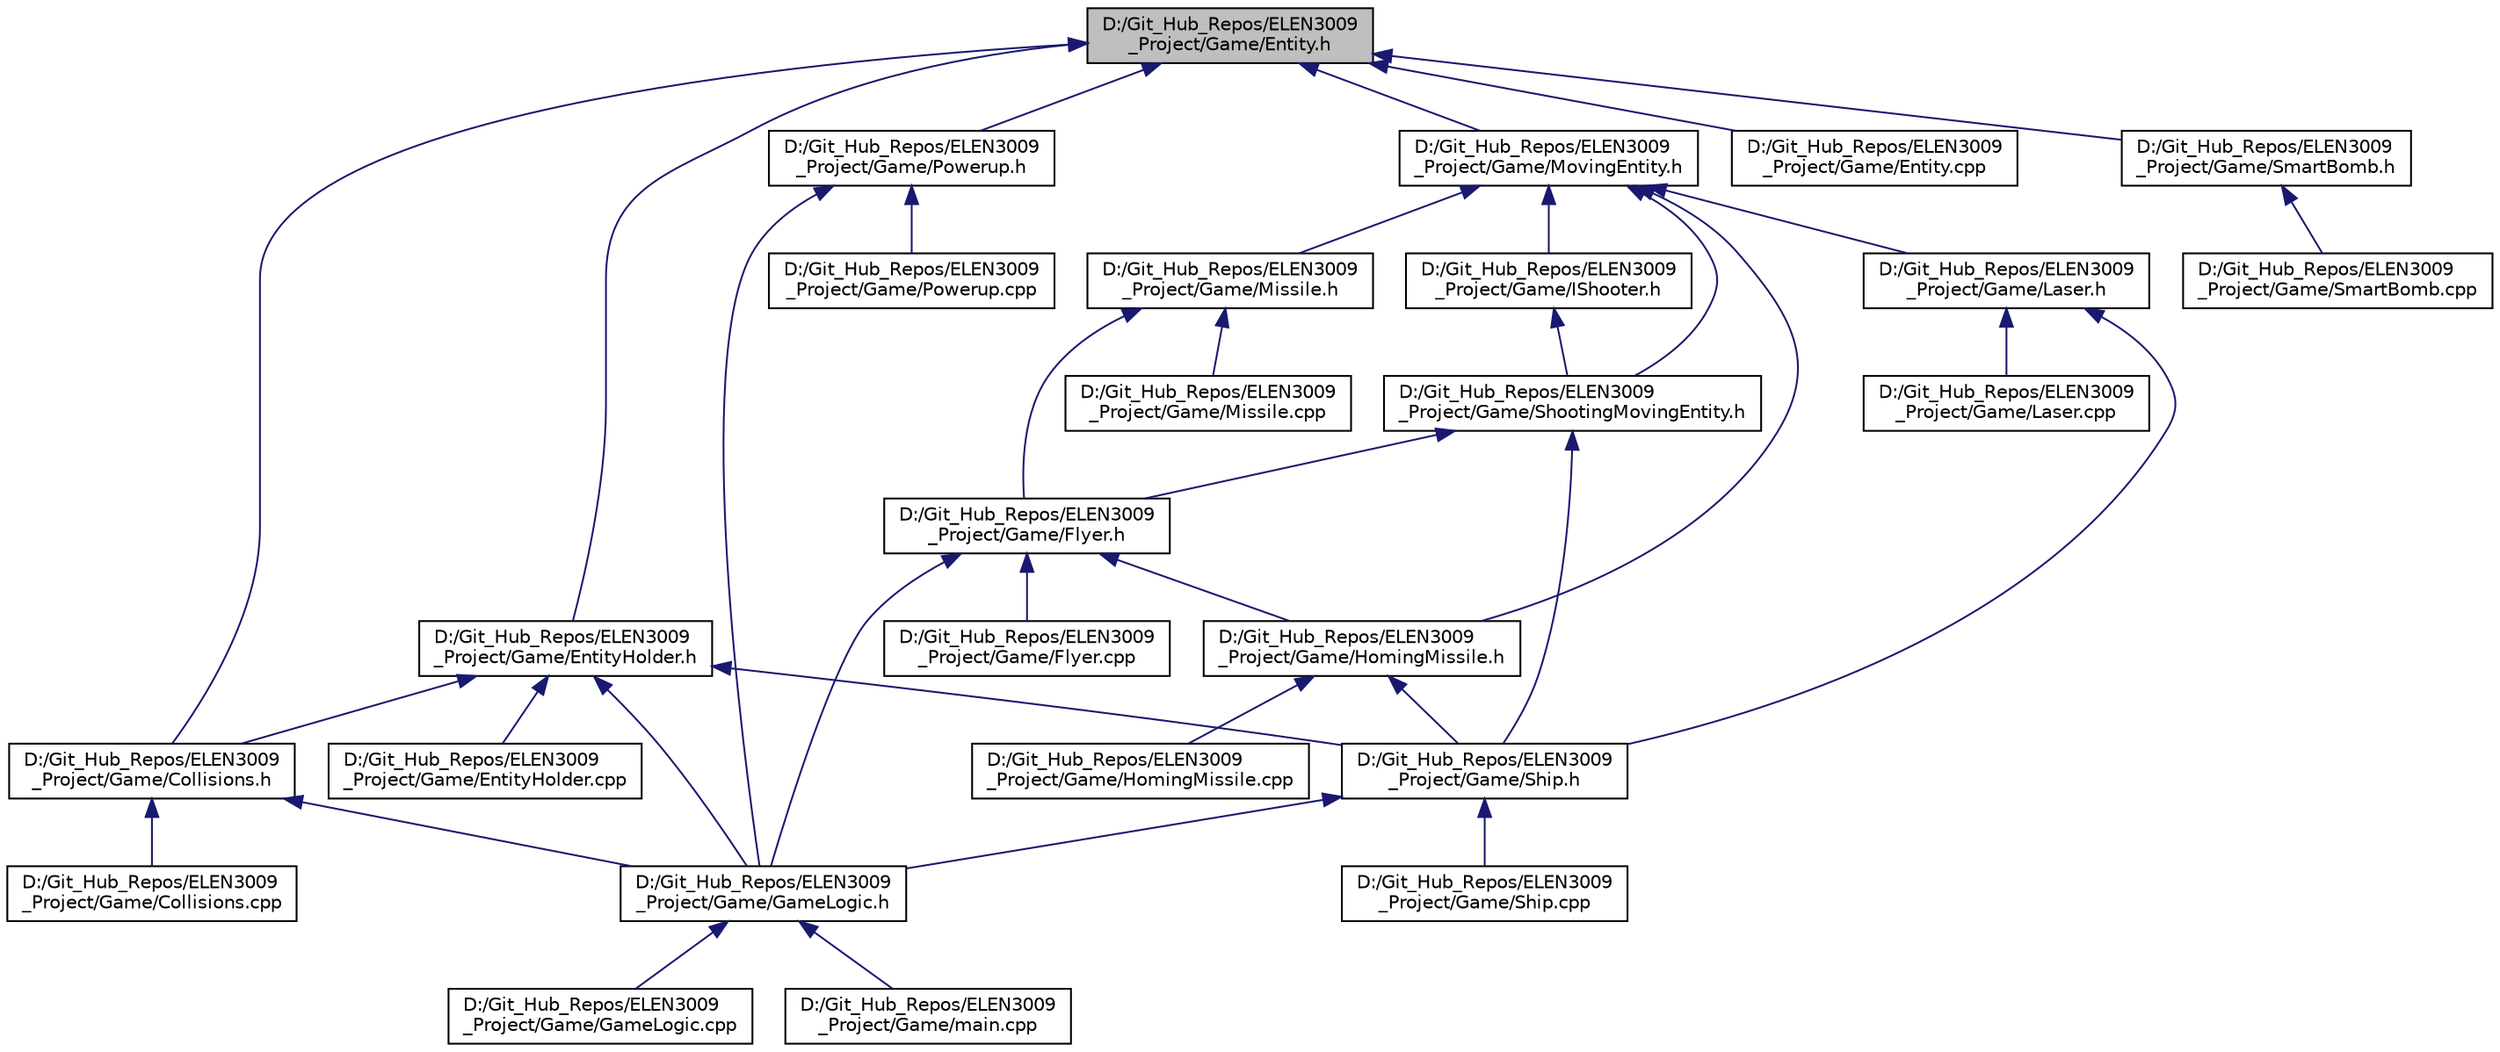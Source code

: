 digraph "D:/Git_Hub_Repos/ELEN3009_Project/Game/Entity.h"
{
  edge [fontname="Helvetica",fontsize="10",labelfontname="Helvetica",labelfontsize="10"];
  node [fontname="Helvetica",fontsize="10",shape=record];
  Node1 [label="D:/Git_Hub_Repos/ELEN3009\l_Project/Game/Entity.h",height=0.2,width=0.4,color="black", fillcolor="grey75", style="filled", fontcolor="black"];
  Node1 -> Node2 [dir="back",color="midnightblue",fontsize="10",style="solid",fontname="Helvetica"];
  Node2 [label="D:/Git_Hub_Repos/ELEN3009\l_Project/Game/Collisions.h",height=0.2,width=0.4,color="black", fillcolor="white", style="filled",URL="$Collisions_8h.html"];
  Node2 -> Node3 [dir="back",color="midnightblue",fontsize="10",style="solid",fontname="Helvetica"];
  Node3 [label="D:/Git_Hub_Repos/ELEN3009\l_Project/Game/Collisions.cpp",height=0.2,width=0.4,color="black", fillcolor="white", style="filled",URL="$Collisions_8cpp.html"];
  Node2 -> Node4 [dir="back",color="midnightblue",fontsize="10",style="solid",fontname="Helvetica"];
  Node4 [label="D:/Git_Hub_Repos/ELEN3009\l_Project/Game/GameLogic.h",height=0.2,width=0.4,color="black", fillcolor="white", style="filled",URL="$GameLogic_8h.html"];
  Node4 -> Node5 [dir="back",color="midnightblue",fontsize="10",style="solid",fontname="Helvetica"];
  Node5 [label="D:/Git_Hub_Repos/ELEN3009\l_Project/Game/GameLogic.cpp",height=0.2,width=0.4,color="black", fillcolor="white", style="filled",URL="$GameLogic_8cpp.html"];
  Node4 -> Node6 [dir="back",color="midnightblue",fontsize="10",style="solid",fontname="Helvetica"];
  Node6 [label="D:/Git_Hub_Repos/ELEN3009\l_Project/Game/main.cpp",height=0.2,width=0.4,color="black", fillcolor="white", style="filled",URL="$main_8cpp.html"];
  Node1 -> Node7 [dir="back",color="midnightblue",fontsize="10",style="solid",fontname="Helvetica"];
  Node7 [label="D:/Git_Hub_Repos/ELEN3009\l_Project/Game/EntityHolder.h",height=0.2,width=0.4,color="black", fillcolor="white", style="filled",URL="$EntityHolder_8h.html"];
  Node7 -> Node2 [dir="back",color="midnightblue",fontsize="10",style="solid",fontname="Helvetica"];
  Node7 -> Node8 [dir="back",color="midnightblue",fontsize="10",style="solid",fontname="Helvetica"];
  Node8 [label="D:/Git_Hub_Repos/ELEN3009\l_Project/Game/EntityHolder.cpp",height=0.2,width=0.4,color="black", fillcolor="white", style="filled",URL="$EntityHolder_8cpp.html"];
  Node7 -> Node9 [dir="back",color="midnightblue",fontsize="10",style="solid",fontname="Helvetica"];
  Node9 [label="D:/Git_Hub_Repos/ELEN3009\l_Project/Game/Ship.h",height=0.2,width=0.4,color="black", fillcolor="white", style="filled",URL="$Ship_8h.html"];
  Node9 -> Node4 [dir="back",color="midnightblue",fontsize="10",style="solid",fontname="Helvetica"];
  Node9 -> Node10 [dir="back",color="midnightblue",fontsize="10",style="solid",fontname="Helvetica"];
  Node10 [label="D:/Git_Hub_Repos/ELEN3009\l_Project/Game/Ship.cpp",height=0.2,width=0.4,color="black", fillcolor="white", style="filled",URL="$Ship_8cpp.html"];
  Node7 -> Node4 [dir="back",color="midnightblue",fontsize="10",style="solid",fontname="Helvetica"];
  Node1 -> Node11 [dir="back",color="midnightblue",fontsize="10",style="solid",fontname="Helvetica"];
  Node11 [label="D:/Git_Hub_Repos/ELEN3009\l_Project/Game/Entity.cpp",height=0.2,width=0.4,color="black", fillcolor="white", style="filled",URL="$Entity_8cpp.html"];
  Node1 -> Node12 [dir="back",color="midnightblue",fontsize="10",style="solid",fontname="Helvetica"];
  Node12 [label="D:/Git_Hub_Repos/ELEN3009\l_Project/Game/MovingEntity.h",height=0.2,width=0.4,color="black", fillcolor="white", style="filled",URL="$MovingEntity_8h.html"];
  Node12 -> Node13 [dir="back",color="midnightblue",fontsize="10",style="solid",fontname="Helvetica"];
  Node13 [label="D:/Git_Hub_Repos/ELEN3009\l_Project/Game/IShooter.h",height=0.2,width=0.4,color="black", fillcolor="white", style="filled",URL="$IShooter_8h.html"];
  Node13 -> Node14 [dir="back",color="midnightblue",fontsize="10",style="solid",fontname="Helvetica"];
  Node14 [label="D:/Git_Hub_Repos/ELEN3009\l_Project/Game/ShootingMovingEntity.h",height=0.2,width=0.4,color="black", fillcolor="white", style="filled",URL="$ShootingMovingEntity_8h.html"];
  Node14 -> Node15 [dir="back",color="midnightblue",fontsize="10",style="solid",fontname="Helvetica"];
  Node15 [label="D:/Git_Hub_Repos/ELEN3009\l_Project/Game/Flyer.h",height=0.2,width=0.4,color="black", fillcolor="white", style="filled",URL="$Flyer_8h.html"];
  Node15 -> Node16 [dir="back",color="midnightblue",fontsize="10",style="solid",fontname="Helvetica"];
  Node16 [label="D:/Git_Hub_Repos/ELEN3009\l_Project/Game/Flyer.cpp",height=0.2,width=0.4,color="black", fillcolor="white", style="filled",URL="$Flyer_8cpp.html"];
  Node15 -> Node17 [dir="back",color="midnightblue",fontsize="10",style="solid",fontname="Helvetica"];
  Node17 [label="D:/Git_Hub_Repos/ELEN3009\l_Project/Game/HomingMissile.h",height=0.2,width=0.4,color="black", fillcolor="white", style="filled",URL="$HomingMissile_8h.html"];
  Node17 -> Node9 [dir="back",color="midnightblue",fontsize="10",style="solid",fontname="Helvetica"];
  Node17 -> Node18 [dir="back",color="midnightblue",fontsize="10",style="solid",fontname="Helvetica"];
  Node18 [label="D:/Git_Hub_Repos/ELEN3009\l_Project/Game/HomingMissile.cpp",height=0.2,width=0.4,color="black", fillcolor="white", style="filled",URL="$HomingMissile_8cpp.html"];
  Node15 -> Node4 [dir="back",color="midnightblue",fontsize="10",style="solid",fontname="Helvetica"];
  Node14 -> Node9 [dir="back",color="midnightblue",fontsize="10",style="solid",fontname="Helvetica"];
  Node12 -> Node14 [dir="back",color="midnightblue",fontsize="10",style="solid",fontname="Helvetica"];
  Node12 -> Node19 [dir="back",color="midnightblue",fontsize="10",style="solid",fontname="Helvetica"];
  Node19 [label="D:/Git_Hub_Repos/ELEN3009\l_Project/Game/Missile.h",height=0.2,width=0.4,color="black", fillcolor="white", style="filled",URL="$Missile_8h.html"];
  Node19 -> Node15 [dir="back",color="midnightblue",fontsize="10",style="solid",fontname="Helvetica"];
  Node19 -> Node20 [dir="back",color="midnightblue",fontsize="10",style="solid",fontname="Helvetica"];
  Node20 [label="D:/Git_Hub_Repos/ELEN3009\l_Project/Game/Missile.cpp",height=0.2,width=0.4,color="black", fillcolor="white", style="filled",URL="$Missile_8cpp.html"];
  Node12 -> Node21 [dir="back",color="midnightblue",fontsize="10",style="solid",fontname="Helvetica"];
  Node21 [label="D:/Git_Hub_Repos/ELEN3009\l_Project/Game/Laser.h",height=0.2,width=0.4,color="black", fillcolor="white", style="filled",URL="$Laser_8h.html"];
  Node21 -> Node9 [dir="back",color="midnightblue",fontsize="10",style="solid",fontname="Helvetica"];
  Node21 -> Node22 [dir="back",color="midnightblue",fontsize="10",style="solid",fontname="Helvetica"];
  Node22 [label="D:/Git_Hub_Repos/ELEN3009\l_Project/Game/Laser.cpp",height=0.2,width=0.4,color="black", fillcolor="white", style="filled",URL="$Laser_8cpp.html"];
  Node12 -> Node17 [dir="back",color="midnightblue",fontsize="10",style="solid",fontname="Helvetica"];
  Node1 -> Node23 [dir="back",color="midnightblue",fontsize="10",style="solid",fontname="Helvetica"];
  Node23 [label="D:/Git_Hub_Repos/ELEN3009\l_Project/Game/Powerup.h",height=0.2,width=0.4,color="black", fillcolor="white", style="filled",URL="$Powerup_8h.html"];
  Node23 -> Node4 [dir="back",color="midnightblue",fontsize="10",style="solid",fontname="Helvetica"];
  Node23 -> Node24 [dir="back",color="midnightblue",fontsize="10",style="solid",fontname="Helvetica"];
  Node24 [label="D:/Git_Hub_Repos/ELEN3009\l_Project/Game/Powerup.cpp",height=0.2,width=0.4,color="black", fillcolor="white", style="filled",URL="$Powerup_8cpp.html"];
  Node1 -> Node25 [dir="back",color="midnightblue",fontsize="10",style="solid",fontname="Helvetica"];
  Node25 [label="D:/Git_Hub_Repos/ELEN3009\l_Project/Game/SmartBomb.h",height=0.2,width=0.4,color="black", fillcolor="white", style="filled",URL="$SmartBomb_8h.html"];
  Node25 -> Node26 [dir="back",color="midnightblue",fontsize="10",style="solid",fontname="Helvetica"];
  Node26 [label="D:/Git_Hub_Repos/ELEN3009\l_Project/Game/SmartBomb.cpp",height=0.2,width=0.4,color="black", fillcolor="white", style="filled",URL="$SmartBomb_8cpp.html"];
}
